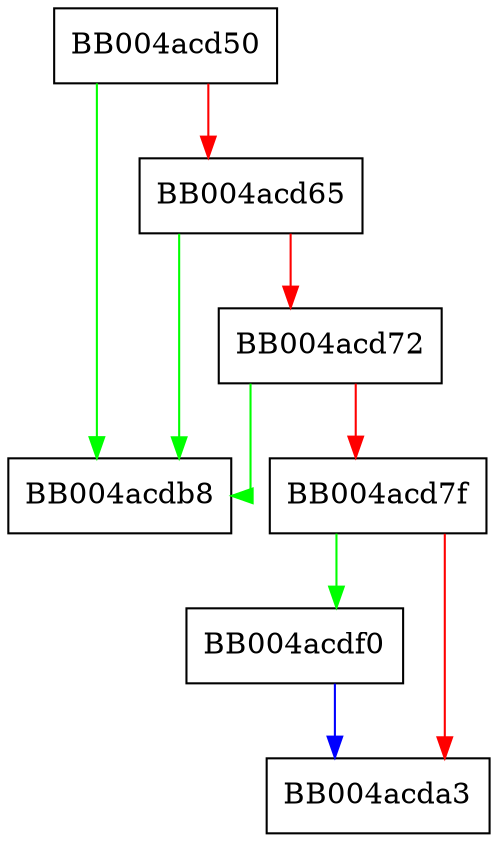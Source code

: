 digraph quic_wait_for_stream {
  node [shape="box"];
  graph [splines=ortho];
  BB004acd50 -> BB004acdb8 [color="green"];
  BB004acd50 -> BB004acd65 [color="red"];
  BB004acd65 -> BB004acdb8 [color="green"];
  BB004acd65 -> BB004acd72 [color="red"];
  BB004acd72 -> BB004acdb8 [color="green"];
  BB004acd72 -> BB004acd7f [color="red"];
  BB004acd7f -> BB004acdf0 [color="green"];
  BB004acd7f -> BB004acda3 [color="red"];
  BB004acdf0 -> BB004acda3 [color="blue"];
}